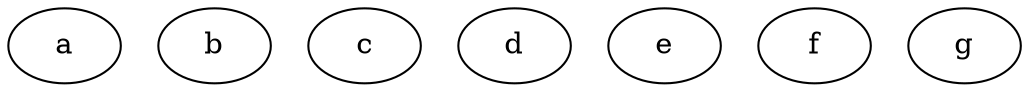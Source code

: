 digraph "no edge graph" {
a [Weight=3];
b [Weight=2];
c [Weight=3];
d [Weight=4];
e [Weight=3];
f [Weight=1];
g [Weight=2];
}